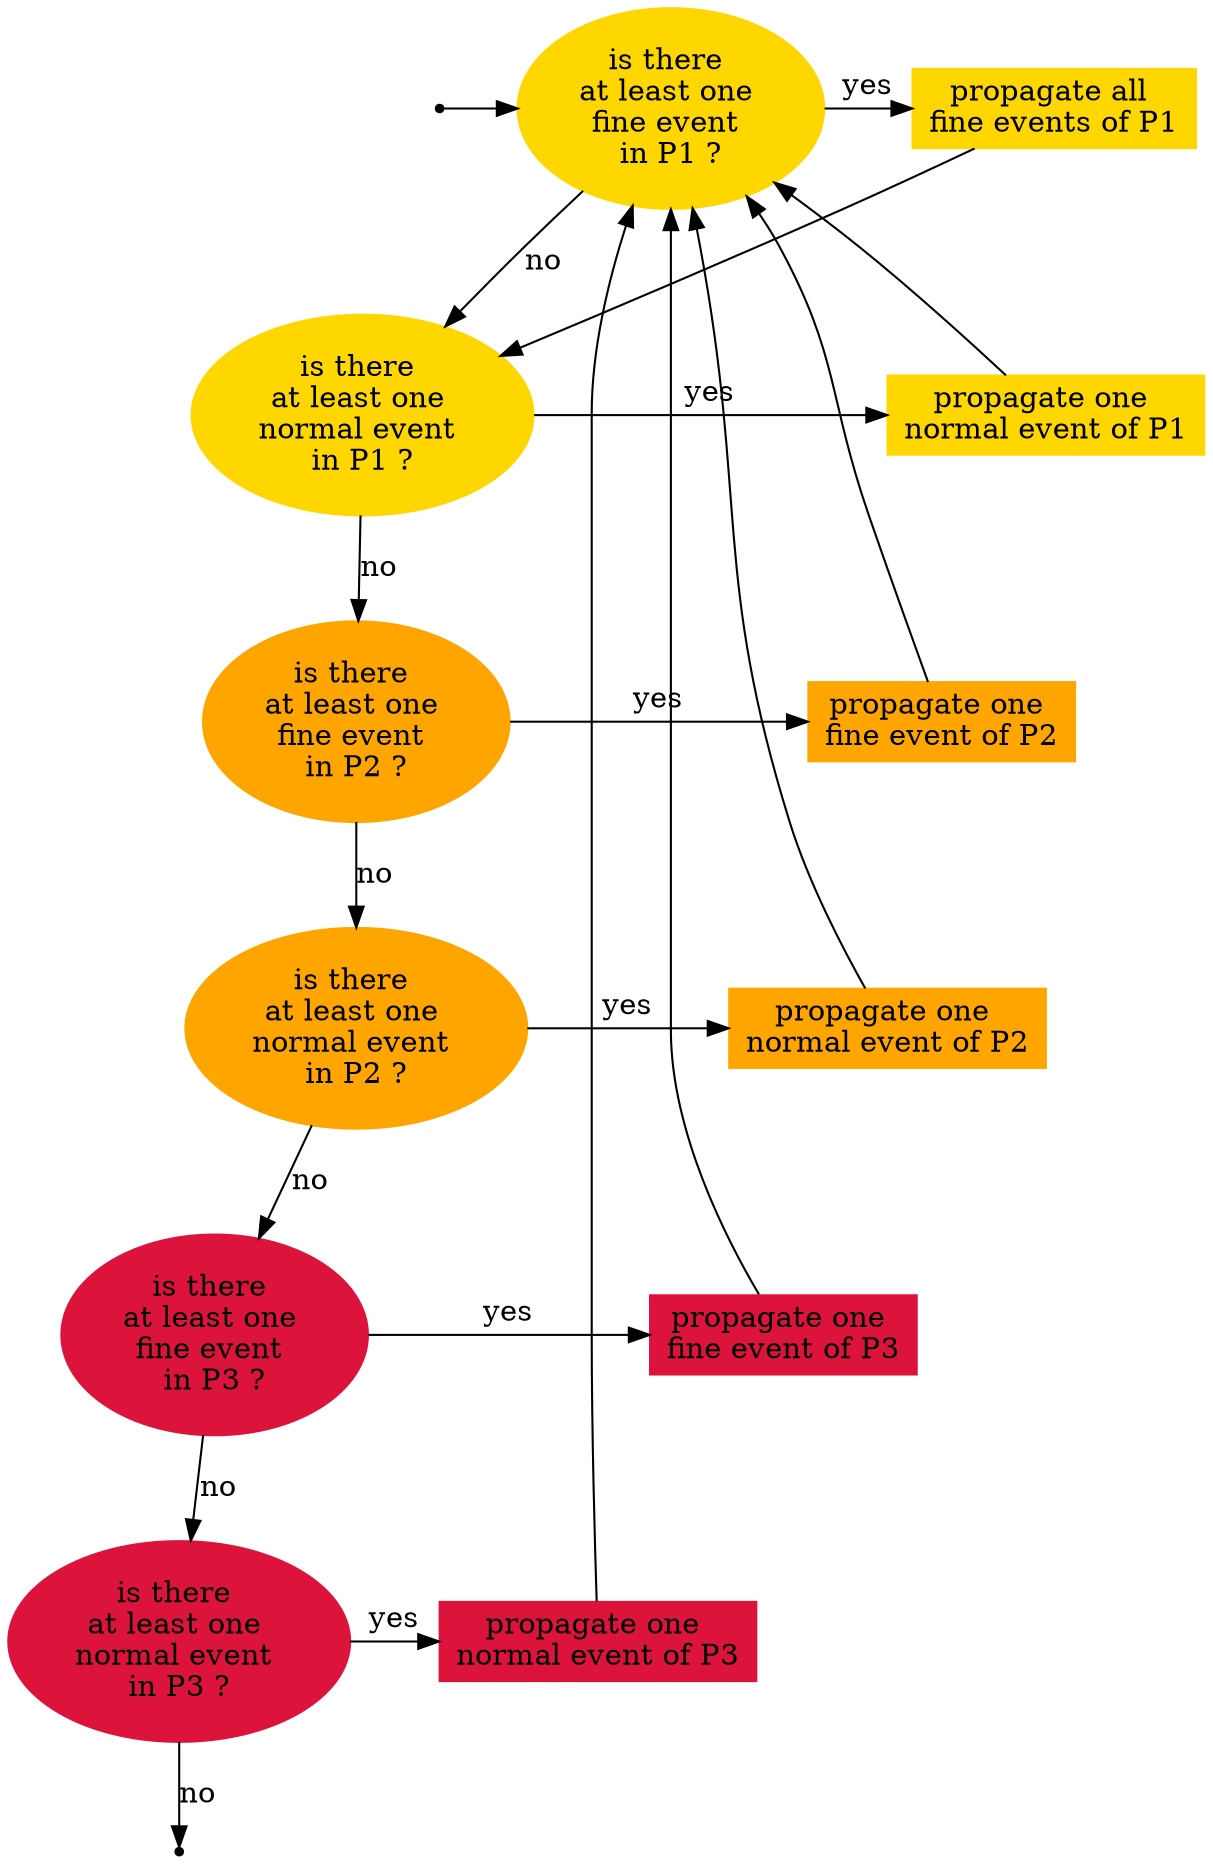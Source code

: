 digraph G{

	in [shape=point];
	emptyfine1[color=gold,style=filled,label="is there \nat least one \nfine event \nin P1 ?"];
	fine1[color=gold,style=filled,shape=box,label="propagate all \nfine events of P1"];
	emptynormal1[color=gold,style=filled,label="is there \nat least one \nnormal event \nin P1 ?"];
	normal1[color=gold,style=filled,shape=box,label="propagate one \nnormal event of P1"];
	emptyfine2[color=orange,style=filled,label="is there \nat least one \nfine event \nin P2 ?"];
	fine2[color=orange,style=filled,shape=box,label="propagate one \nfine event of P2"];
	emptynormal2[color=orange,style=filled,label="is there \nat least one \nnormal event \nin P2 ?"];
        normal2[color=orange,style=filled,shape=box,label="propagate one \nnormal event of P2"];
	emptyfine3[color=crimson,style=filled,label="is there \nat least one \nfine event \nin P3 ?"];
	fine3[color=crimson,style=filled,shape=box,label="propagate one \nfine event of P3"];
	emptynormal3[color=crimson,style=filled,label="is there \nat least one \nnormal event \nin P3 ?"];
        normal3[color=crimson,style=filled,shape=box,label="propagate one \nnormal event of P3"];
	out [shape=point];
	
	in ->emptyfine1;
	emptyfine1 -> fine1 [label="yes"];
	emptyfine1 -> emptynormal1 [label="no"];
	fine1 -> emptynormal1;
	emptynormal1 -> normal1 [label="yes"];
	normal1 -> emptyfine1;
	
	emptynormal1 -> emptyfine2 [label="no"];
	emptyfine2 -> fine2 [label="yes"];
	fine2 -> emptyfine1;
        emptyfine2 -> emptynormal2 [label="no"];

	emptynormal2 -> normal2 [label="yes"];
	normal2 -> emptyfine1;
	emptynormal2 -> emptyfine3 [label="no"];	
	
	emptyfine3 -> fine3 [label="yes"];
	fine3 -> emptyfine1;
	emptyfine3 -> emptynormal3 [label="no"];

	emptynormal3 -> normal3 [label="yes"];
	normal3 -> emptyfine1;
	emptynormal3 -> out [label="no"];

	

	{rank = same; in; emptyfine1; fine1;}
	{rank = same; emptynormal1; normal1;}
	{rank = same; fine2; emptyfine2;}
	{rank = same; emptynormal2; normal2;}
        {rank = same; fine3; emptyfine3;}
	{rank = same; emptynormal3; normal3;}
	{rank = same; out;}	
}



